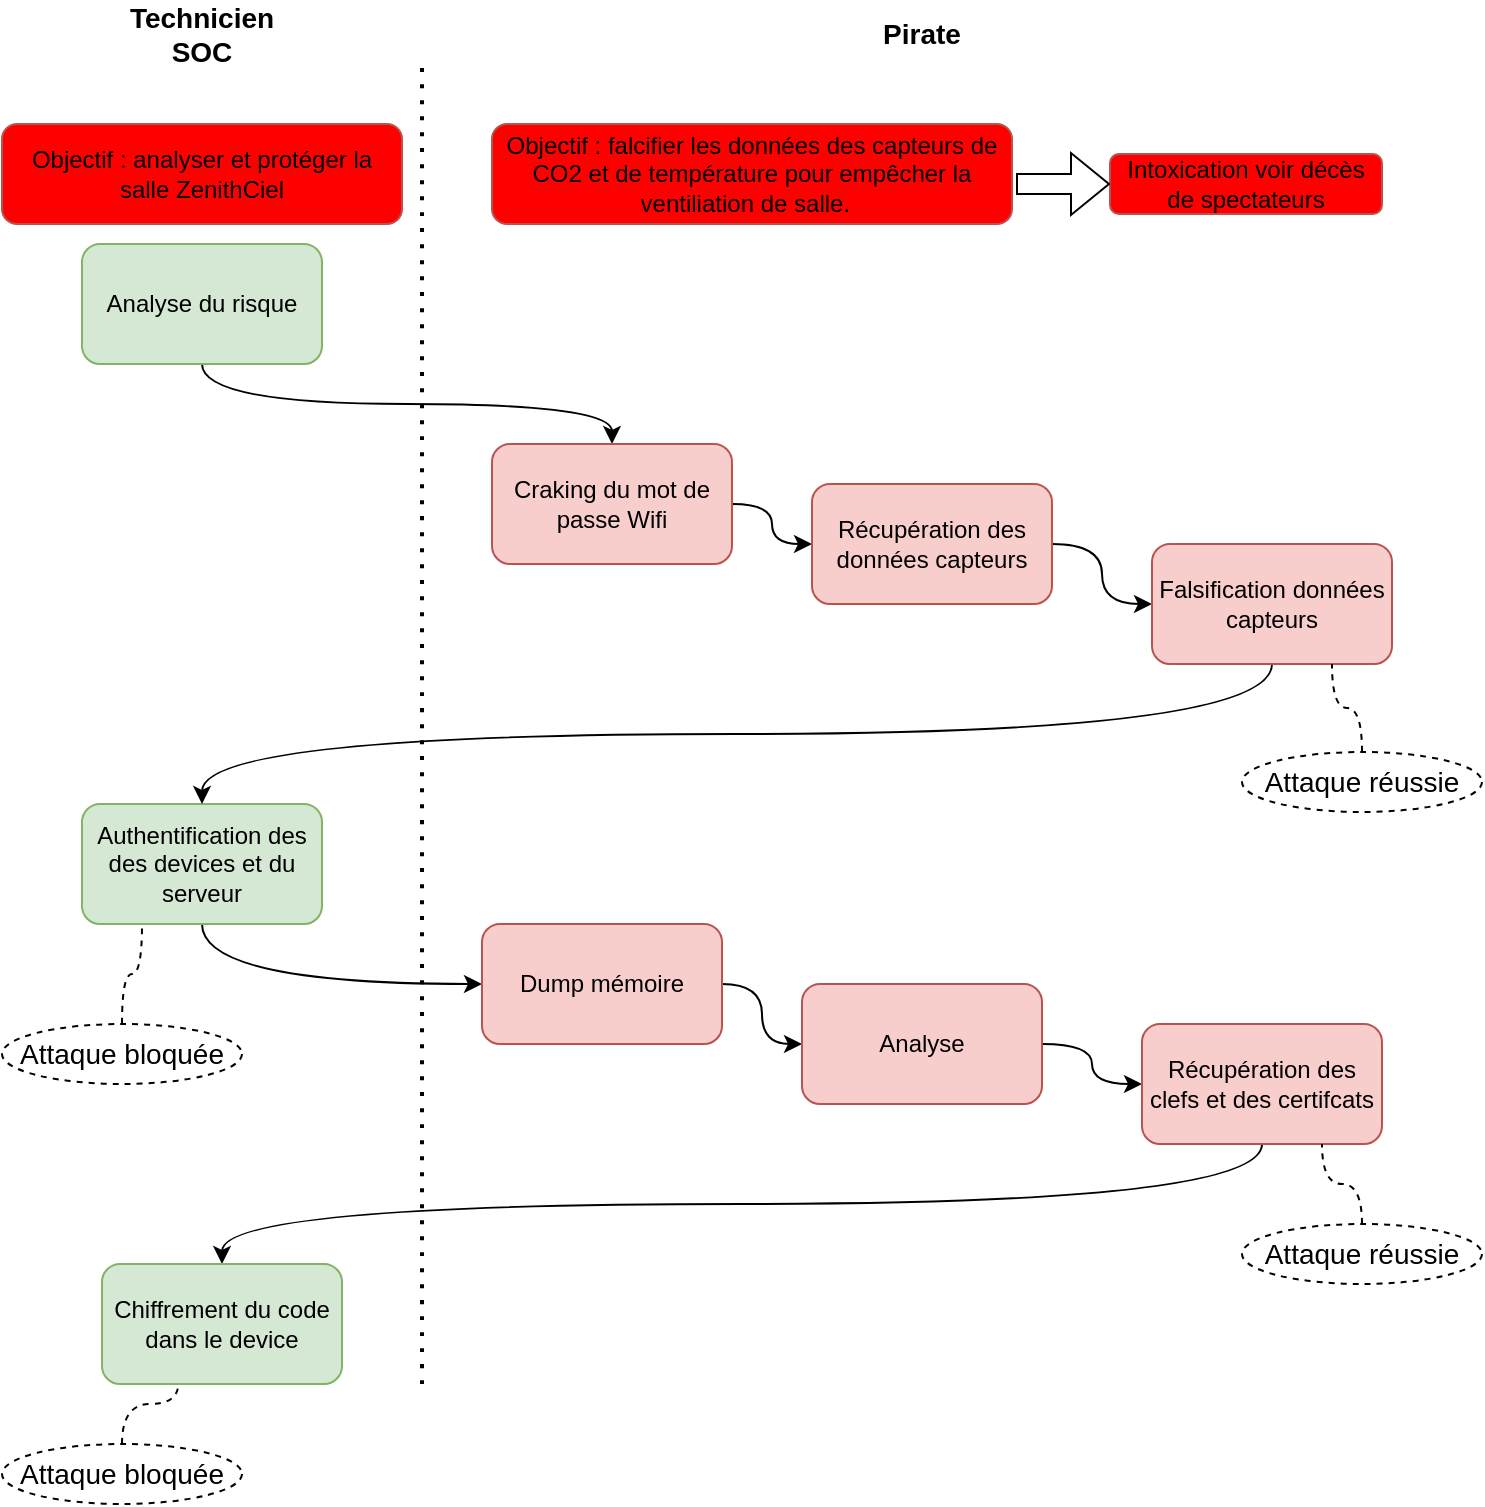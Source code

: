 <mxfile version="20.2.8" type="device"><diagram id="3kYwDRi6Ifqi35kghGSr" name="Page-1"><mxGraphModel dx="914" dy="582" grid="1" gridSize="10" guides="1" tooltips="1" connect="1" arrows="1" fold="1" page="1" pageScale="1" pageWidth="1169" pageHeight="827" math="0" shadow="0"><root><mxCell id="0"/><mxCell id="1" parent="0"/><mxCell id="tPg9LolnEXhy1cvHvyfe-8" style="edgeStyle=orthogonalEdgeStyle;curved=1;rounded=0;orthogonalLoop=1;jettySize=auto;html=1;exitX=0.5;exitY=1;exitDx=0;exitDy=0;entryX=0.5;entryY=0;entryDx=0;entryDy=0;" edge="1" parent="1" source="tPg9LolnEXhy1cvHvyfe-1" target="tPg9LolnEXhy1cvHvyfe-2"><mxGeometry relative="1" as="geometry"/></mxCell><mxCell id="tPg9LolnEXhy1cvHvyfe-1" value="Analyse du risque" style="rounded=1;whiteSpace=wrap;html=1;fillColor=#d5e8d4;strokeColor=#82b366;" vertex="1" parent="1"><mxGeometry x="180" y="160" width="120" height="60" as="geometry"/></mxCell><mxCell id="tPg9LolnEXhy1cvHvyfe-6" style="edgeStyle=orthogonalEdgeStyle;rounded=0;orthogonalLoop=1;jettySize=auto;html=1;exitX=1;exitY=0.5;exitDx=0;exitDy=0;entryX=0;entryY=0.5;entryDx=0;entryDy=0;curved=1;" edge="1" parent="1" source="tPg9LolnEXhy1cvHvyfe-2" target="tPg9LolnEXhy1cvHvyfe-4"><mxGeometry relative="1" as="geometry"/></mxCell><mxCell id="tPg9LolnEXhy1cvHvyfe-2" value="Craking du mot de passe Wifi" style="rounded=1;whiteSpace=wrap;html=1;fillColor=#f8cecc;strokeColor=#b85450;" vertex="1" parent="1"><mxGeometry x="385" y="260" width="120" height="60" as="geometry"/></mxCell><mxCell id="tPg9LolnEXhy1cvHvyfe-18" style="edgeStyle=orthogonalEdgeStyle;curved=1;rounded=0;orthogonalLoop=1;jettySize=auto;html=1;exitX=0.5;exitY=1;exitDx=0;exitDy=0;entryX=0;entryY=0.5;entryDx=0;entryDy=0;" edge="1" parent="1" source="tPg9LolnEXhy1cvHvyfe-3" target="tPg9LolnEXhy1cvHvyfe-12"><mxGeometry relative="1" as="geometry"/></mxCell><mxCell id="tPg9LolnEXhy1cvHvyfe-3" value="Authentification des des devices et du serveur" style="rounded=1;whiteSpace=wrap;html=1;fillColor=#d5e8d4;strokeColor=#82b366;" vertex="1" parent="1"><mxGeometry x="180" y="440" width="120" height="60" as="geometry"/></mxCell><mxCell id="tPg9LolnEXhy1cvHvyfe-7" style="edgeStyle=orthogonalEdgeStyle;curved=1;rounded=0;orthogonalLoop=1;jettySize=auto;html=1;exitX=1;exitY=0.5;exitDx=0;exitDy=0;entryX=0;entryY=0.5;entryDx=0;entryDy=0;" edge="1" parent="1" source="tPg9LolnEXhy1cvHvyfe-4" target="tPg9LolnEXhy1cvHvyfe-5"><mxGeometry relative="1" as="geometry"/></mxCell><mxCell id="tPg9LolnEXhy1cvHvyfe-4" value="Récupération des données capteurs" style="rounded=1;whiteSpace=wrap;html=1;fillColor=#f8cecc;strokeColor=#b85450;" vertex="1" parent="1"><mxGeometry x="545" y="280" width="120" height="60" as="geometry"/></mxCell><mxCell id="tPg9LolnEXhy1cvHvyfe-9" style="edgeStyle=orthogonalEdgeStyle;curved=1;rounded=0;orthogonalLoop=1;jettySize=auto;html=1;exitX=0.5;exitY=1;exitDx=0;exitDy=0;entryX=0.5;entryY=0;entryDx=0;entryDy=0;" edge="1" parent="1" source="tPg9LolnEXhy1cvHvyfe-5" target="tPg9LolnEXhy1cvHvyfe-3"><mxGeometry relative="1" as="geometry"/></mxCell><mxCell id="tPg9LolnEXhy1cvHvyfe-5" value="Falsification données capteurs" style="rounded=1;whiteSpace=wrap;html=1;fillColor=#f8cecc;strokeColor=#b85450;" vertex="1" parent="1"><mxGeometry x="715" y="310" width="120" height="60" as="geometry"/></mxCell><mxCell id="tPg9LolnEXhy1cvHvyfe-11" value="Objectif : falcifier les données des capteurs de CO2 et de température pour empêcher la ventiliation de salle.&amp;nbsp;&amp;nbsp;" style="rounded=1;whiteSpace=wrap;html=1;fillColor=#FF0000;strokeColor=#b85450;" vertex="1" parent="1"><mxGeometry x="385" y="100" width="260" height="50" as="geometry"/></mxCell><mxCell id="tPg9LolnEXhy1cvHvyfe-15" style="edgeStyle=orthogonalEdgeStyle;curved=1;rounded=0;orthogonalLoop=1;jettySize=auto;html=1;exitX=1;exitY=0.5;exitDx=0;exitDy=0;entryX=0;entryY=0.5;entryDx=0;entryDy=0;" edge="1" parent="1" source="tPg9LolnEXhy1cvHvyfe-12" target="tPg9LolnEXhy1cvHvyfe-13"><mxGeometry relative="1" as="geometry"/></mxCell><mxCell id="tPg9LolnEXhy1cvHvyfe-12" value="Dump mémoire" style="rounded=1;whiteSpace=wrap;html=1;fillColor=#f8cecc;strokeColor=#b85450;" vertex="1" parent="1"><mxGeometry x="380" y="500" width="120" height="60" as="geometry"/></mxCell><mxCell id="tPg9LolnEXhy1cvHvyfe-16" style="edgeStyle=orthogonalEdgeStyle;curved=1;rounded=0;orthogonalLoop=1;jettySize=auto;html=1;exitX=1;exitY=0.5;exitDx=0;exitDy=0;entryX=0;entryY=0.5;entryDx=0;entryDy=0;" edge="1" parent="1" source="tPg9LolnEXhy1cvHvyfe-13" target="tPg9LolnEXhy1cvHvyfe-14"><mxGeometry relative="1" as="geometry"/></mxCell><mxCell id="tPg9LolnEXhy1cvHvyfe-13" value="Analyse" style="rounded=1;whiteSpace=wrap;html=1;fillColor=#f8cecc;strokeColor=#b85450;" vertex="1" parent="1"><mxGeometry x="540" y="530" width="120" height="60" as="geometry"/></mxCell><mxCell id="tPg9LolnEXhy1cvHvyfe-19" style="edgeStyle=orthogonalEdgeStyle;curved=1;rounded=0;orthogonalLoop=1;jettySize=auto;html=1;exitX=0.5;exitY=1;exitDx=0;exitDy=0;entryX=0.5;entryY=0;entryDx=0;entryDy=0;" edge="1" parent="1" source="tPg9LolnEXhy1cvHvyfe-14" target="tPg9LolnEXhy1cvHvyfe-17"><mxGeometry relative="1" as="geometry"/></mxCell><mxCell id="tPg9LolnEXhy1cvHvyfe-14" value="Récupération des clefs et des certifcats" style="rounded=1;whiteSpace=wrap;html=1;fillColor=#f8cecc;strokeColor=#b85450;" vertex="1" parent="1"><mxGeometry x="710" y="550" width="120" height="60" as="geometry"/></mxCell><mxCell id="tPg9LolnEXhy1cvHvyfe-17" value="Chiffrement du code dans le device" style="rounded=1;whiteSpace=wrap;html=1;fillColor=#d5e8d4;strokeColor=#82b366;" vertex="1" parent="1"><mxGeometry x="190" y="670" width="120" height="60" as="geometry"/></mxCell><mxCell id="tPg9LolnEXhy1cvHvyfe-20" value="" style="endArrow=none;dashed=1;html=1;dashPattern=1 3;strokeWidth=2;rounded=0;curved=1;" edge="1" parent="1"><mxGeometry width="50" height="50" relative="1" as="geometry"><mxPoint x="350" y="730" as="sourcePoint"/><mxPoint x="350" y="70" as="targetPoint"/></mxGeometry></mxCell><mxCell id="tPg9LolnEXhy1cvHvyfe-21" value="&lt;font style=&quot;font-size: 14px;&quot;&gt;&lt;b&gt;Technicien SOC&lt;/b&gt;&lt;/font&gt;" style="text;html=1;strokeColor=none;fillColor=none;align=center;verticalAlign=middle;whiteSpace=wrap;rounded=0;" vertex="1" parent="1"><mxGeometry x="210" y="40" width="60" height="30" as="geometry"/></mxCell><mxCell id="tPg9LolnEXhy1cvHvyfe-22" value="&lt;font style=&quot;font-size: 14px;&quot;&gt;&lt;b&gt;Pirate&lt;/b&gt;&lt;/font&gt;" style="text;html=1;strokeColor=none;fillColor=none;align=center;verticalAlign=middle;whiteSpace=wrap;rounded=0;" vertex="1" parent="1"><mxGeometry x="570" y="40" width="60" height="30" as="geometry"/></mxCell><mxCell id="tPg9LolnEXhy1cvHvyfe-23" value="Intoxication voir décès de spectateurs" style="rounded=1;whiteSpace=wrap;html=1;fillColor=#FF0000;strokeColor=#b85450;" vertex="1" parent="1"><mxGeometry x="694" y="115" width="136" height="30" as="geometry"/></mxCell><mxCell id="tPg9LolnEXhy1cvHvyfe-24" value="" style="shape=flexArrow;endArrow=classic;html=1;rounded=0;fontSize=14;curved=1;entryX=0;entryY=0.5;entryDx=0;entryDy=0;" edge="1" parent="1" target="tPg9LolnEXhy1cvHvyfe-23"><mxGeometry width="50" height="50" relative="1" as="geometry"><mxPoint x="647" y="130" as="sourcePoint"/><mxPoint x="697" y="80" as="targetPoint"/></mxGeometry></mxCell><mxCell id="tPg9LolnEXhy1cvHvyfe-25" value="Objectif : analyser et protéger la salle ZenithCiel" style="rounded=1;whiteSpace=wrap;html=1;fillColor=#FF0000;strokeColor=#b85450;" vertex="1" parent="1"><mxGeometry x="140" y="100" width="200" height="50" as="geometry"/></mxCell><mxCell id="tPg9LolnEXhy1cvHvyfe-29" style="edgeStyle=orthogonalEdgeStyle;curved=1;rounded=0;orthogonalLoop=1;jettySize=auto;html=1;exitX=0.5;exitY=0;exitDx=0;exitDy=0;entryX=0.75;entryY=1;entryDx=0;entryDy=0;fontSize=14;endArrow=none;endFill=0;dashed=1;" edge="1" parent="1" source="tPg9LolnEXhy1cvHvyfe-32" target="tPg9LolnEXhy1cvHvyfe-5"><mxGeometry relative="1" as="geometry"><mxPoint x="815" y="440" as="sourcePoint"/></mxGeometry></mxCell><mxCell id="tPg9LolnEXhy1cvHvyfe-32" value="Attaque réussie" style="ellipse;whiteSpace=wrap;html=1;fontSize=14;dashed=1;" vertex="1" parent="1"><mxGeometry x="760" y="414" width="120" height="30" as="geometry"/></mxCell><mxCell id="tPg9LolnEXhy1cvHvyfe-34" style="edgeStyle=orthogonalEdgeStyle;curved=1;rounded=0;orthogonalLoop=1;jettySize=auto;html=1;exitX=0.5;exitY=0;exitDx=0;exitDy=0;entryX=0.25;entryY=1;entryDx=0;entryDy=0;dashed=1;fontSize=14;endArrow=none;endFill=0;" edge="1" parent="1" source="tPg9LolnEXhy1cvHvyfe-33" target="tPg9LolnEXhy1cvHvyfe-3"><mxGeometry relative="1" as="geometry"/></mxCell><mxCell id="tPg9LolnEXhy1cvHvyfe-33" value="Attaque bloquée" style="ellipse;whiteSpace=wrap;html=1;fontSize=14;dashed=1;" vertex="1" parent="1"><mxGeometry x="140" y="550" width="120" height="30" as="geometry"/></mxCell><mxCell id="tPg9LolnEXhy1cvHvyfe-38" style="edgeStyle=orthogonalEdgeStyle;curved=1;rounded=0;orthogonalLoop=1;jettySize=auto;html=1;exitX=0.5;exitY=0;exitDx=0;exitDy=0;entryX=0.75;entryY=1;entryDx=0;entryDy=0;dashed=1;fontSize=14;endArrow=none;endFill=0;" edge="1" parent="1" source="tPg9LolnEXhy1cvHvyfe-35" target="tPg9LolnEXhy1cvHvyfe-14"><mxGeometry relative="1" as="geometry"/></mxCell><mxCell id="tPg9LolnEXhy1cvHvyfe-35" value="Attaque réussie" style="ellipse;whiteSpace=wrap;html=1;fontSize=14;dashed=1;" vertex="1" parent="1"><mxGeometry x="760" y="650" width="120" height="30" as="geometry"/></mxCell><mxCell id="tPg9LolnEXhy1cvHvyfe-37" style="edgeStyle=orthogonalEdgeStyle;curved=1;rounded=0;orthogonalLoop=1;jettySize=auto;html=1;exitX=0.5;exitY=0;exitDx=0;exitDy=0;entryX=0.318;entryY=0.993;entryDx=0;entryDy=0;entryPerimeter=0;dashed=1;fontSize=14;endArrow=none;endFill=0;" edge="1" parent="1" source="tPg9LolnEXhy1cvHvyfe-36" target="tPg9LolnEXhy1cvHvyfe-17"><mxGeometry relative="1" as="geometry"/></mxCell><mxCell id="tPg9LolnEXhy1cvHvyfe-36" value="Attaque bloquée" style="ellipse;whiteSpace=wrap;html=1;fontSize=14;dashed=1;" vertex="1" parent="1"><mxGeometry x="140" y="760" width="120" height="30" as="geometry"/></mxCell></root></mxGraphModel></diagram></mxfile>